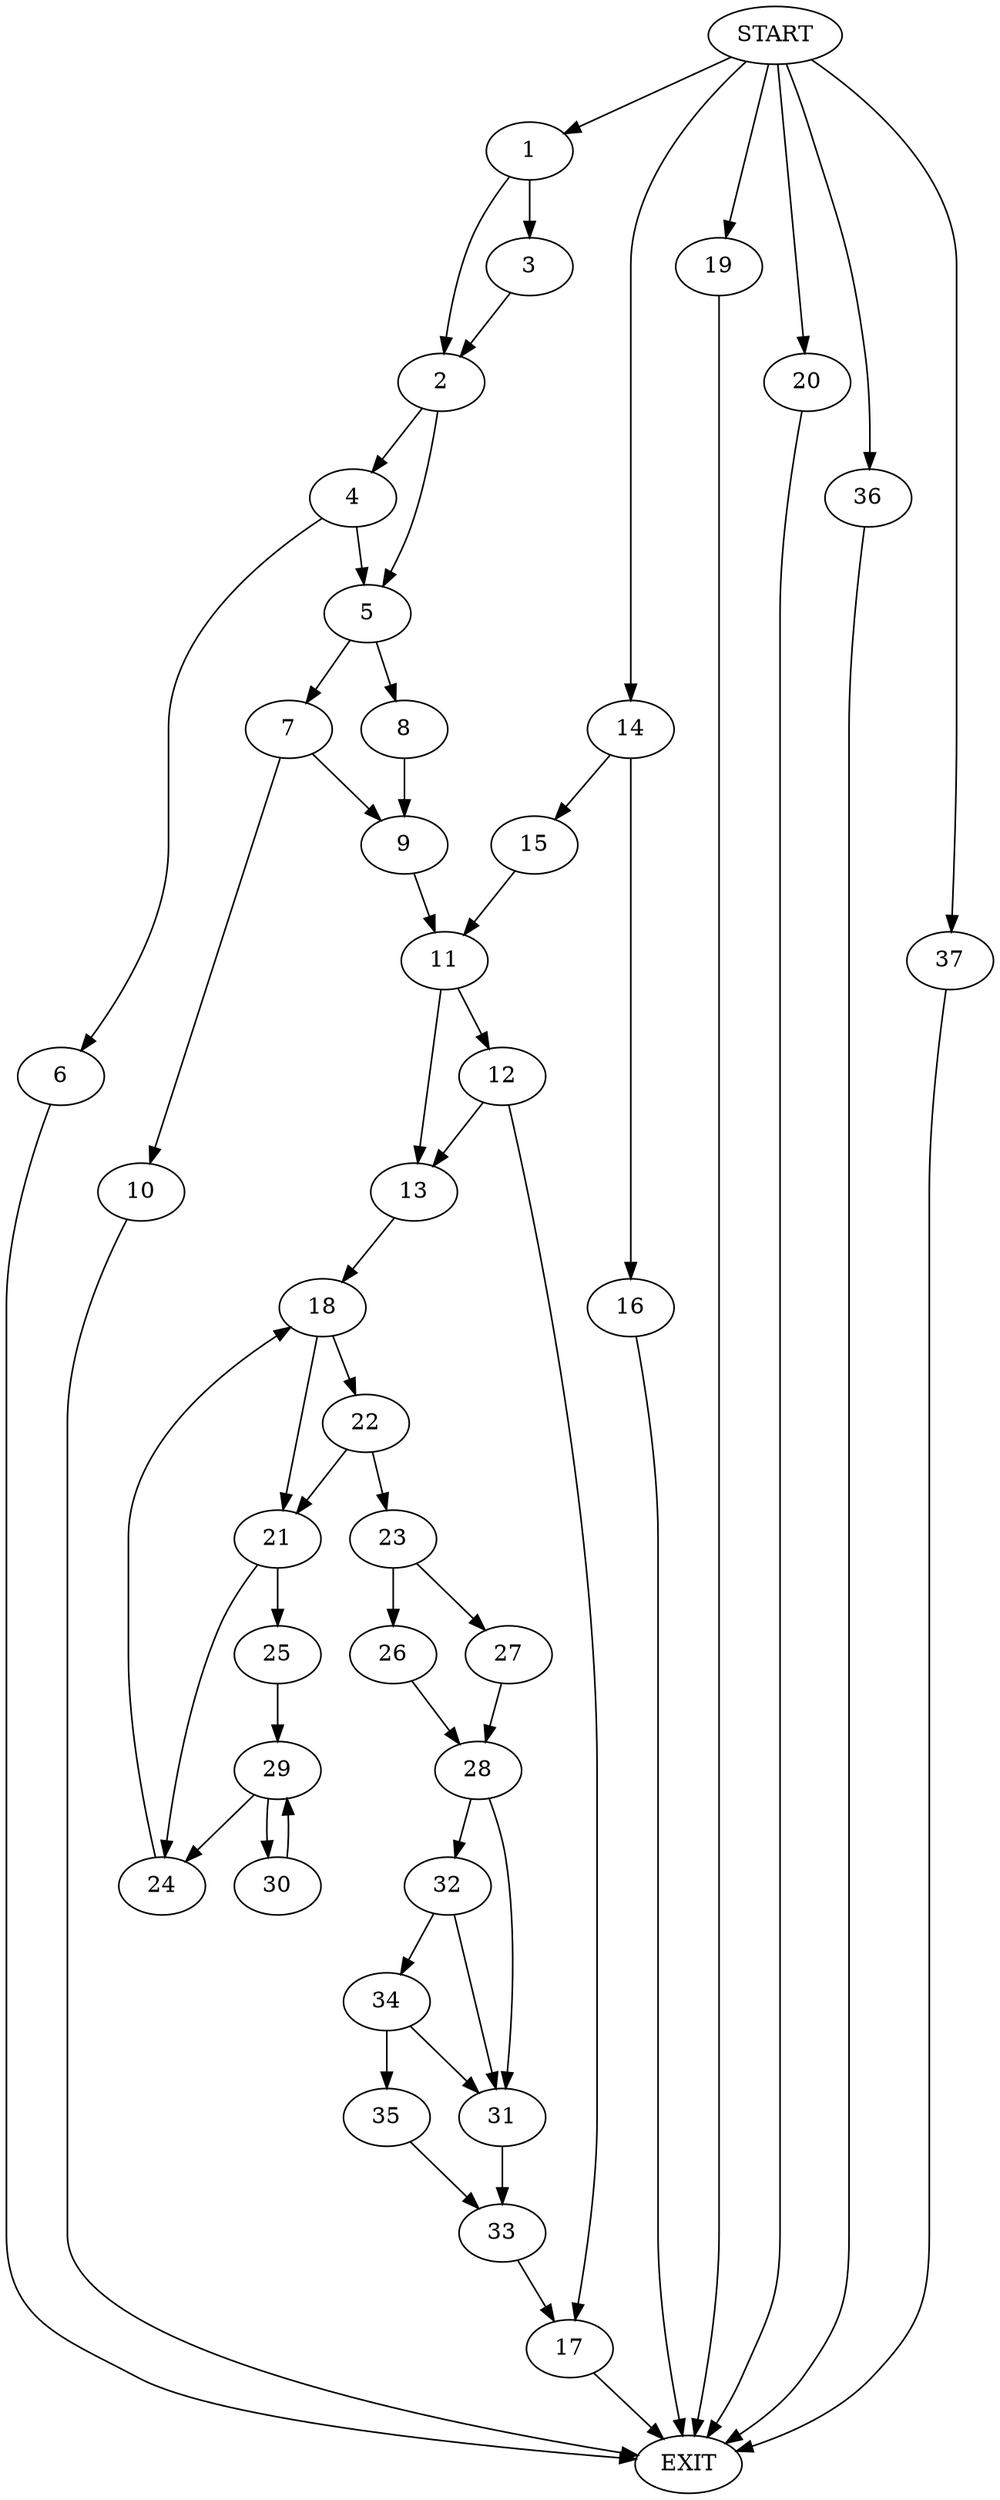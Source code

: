 digraph {
0 [label="START"]
38 [label="EXIT"]
0 -> 1
1 -> 2
1 -> 3
3 -> 2
2 -> 4
2 -> 5
4 -> 6
4 -> 5
5 -> 7
5 -> 8
6 -> 38
7 -> 9
7 -> 10
8 -> 9
9 -> 11
10 -> 38
11 -> 12
11 -> 13
0 -> 14
14 -> 15
14 -> 16
16 -> 38
15 -> 11
12 -> 17
12 -> 13
13 -> 18
0 -> 19
19 -> 38
0 -> 20
20 -> 38
17 -> 38
18 -> 21
18 -> 22
22 -> 21
22 -> 23
21 -> 24
21 -> 25
23 -> 26
23 -> 27
27 -> 28
26 -> 28
25 -> 29
24 -> 18
29 -> 24
29 -> 30
30 -> 29
28 -> 31
28 -> 32
31 -> 33
32 -> 31
32 -> 34
34 -> 31
34 -> 35
35 -> 33
33 -> 17
0 -> 36
36 -> 38
0 -> 37
37 -> 38
}
